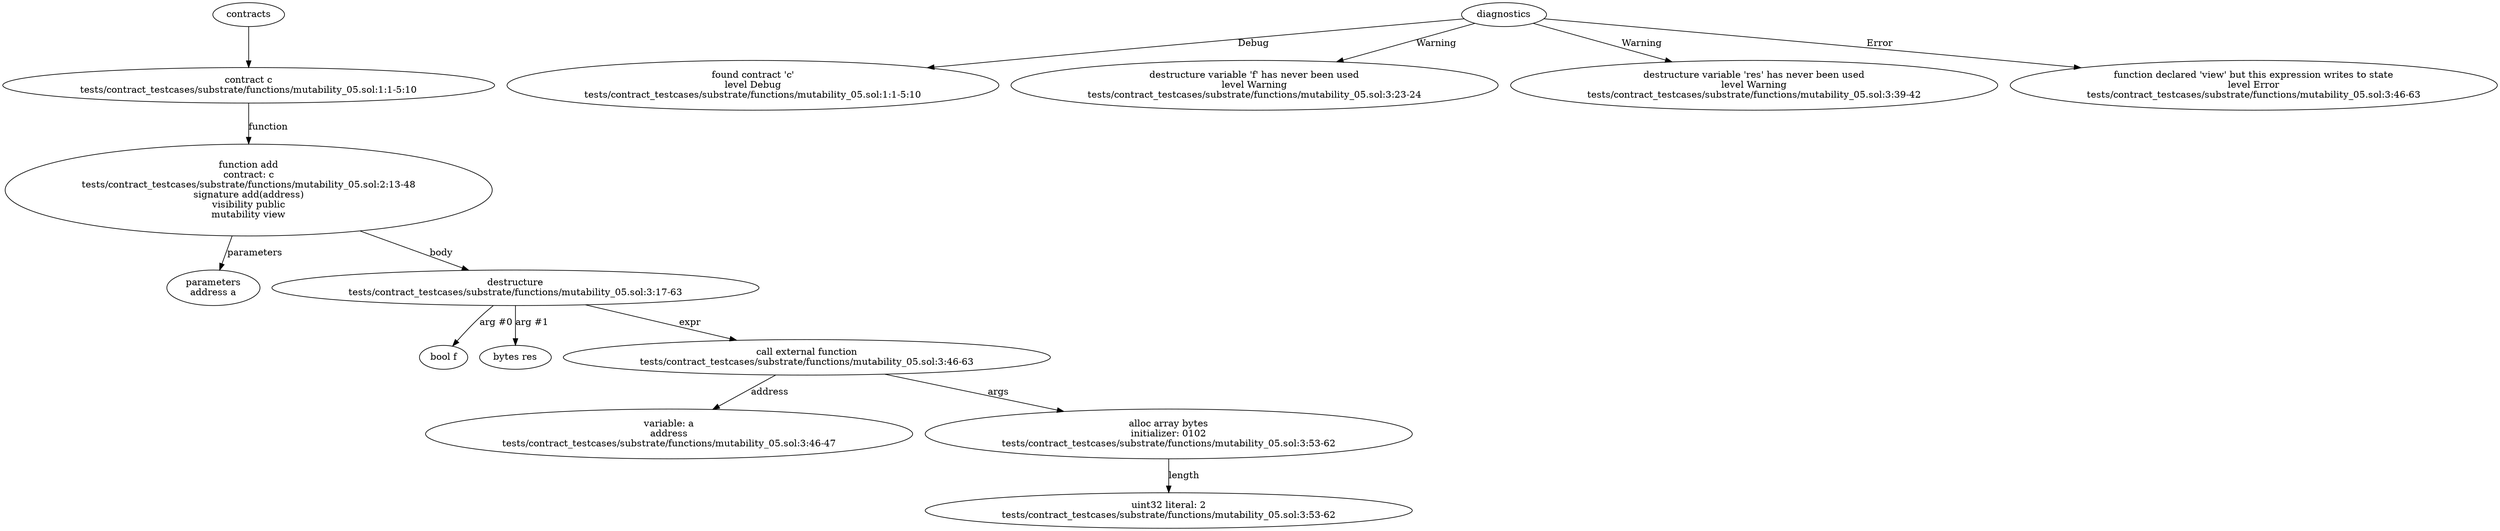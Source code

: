 strict digraph "tests/contract_testcases/substrate/functions/mutability_05.sol" {
	contract [label="contract c\ntests/contract_testcases/substrate/functions/mutability_05.sol:1:1-5:10"]
	add [label="function add\ncontract: c\ntests/contract_testcases/substrate/functions/mutability_05.sol:2:13-48\nsignature add(address)\nvisibility public\nmutability view"]
	parameters [label="parameters\naddress a"]
	destructure [label="destructure\ntests/contract_testcases/substrate/functions/mutability_05.sol:3:17-63"]
	param [label="bool f"]
	param_6 [label="bytes res"]
	call_external_function [label="call external function\ntests/contract_testcases/substrate/functions/mutability_05.sol:3:46-63"]
	variable [label="variable: a\naddress\ntests/contract_testcases/substrate/functions/mutability_05.sol:3:46-47"]
	alloc_array [label="alloc array bytes\ninitializer: 0102\ntests/contract_testcases/substrate/functions/mutability_05.sol:3:53-62"]
	number_literal [label="uint32 literal: 2\ntests/contract_testcases/substrate/functions/mutability_05.sol:3:53-62"]
	diagnostic [label="found contract 'c'\nlevel Debug\ntests/contract_testcases/substrate/functions/mutability_05.sol:1:1-5:10"]
	diagnostic_13 [label="destructure variable 'f' has never been used\nlevel Warning\ntests/contract_testcases/substrate/functions/mutability_05.sol:3:23-24"]
	diagnostic_14 [label="destructure variable 'res' has never been used\nlevel Warning\ntests/contract_testcases/substrate/functions/mutability_05.sol:3:39-42"]
	diagnostic_15 [label="function declared 'view' but this expression writes to state\nlevel Error\ntests/contract_testcases/substrate/functions/mutability_05.sol:3:46-63"]
	contracts -> contract
	contract -> add [label="function"]
	add -> parameters [label="parameters"]
	add -> destructure [label="body"]
	destructure -> param [label="arg #0"]
	destructure -> param_6 [label="arg #1"]
	destructure -> call_external_function [label="expr"]
	call_external_function -> variable [label="address"]
	call_external_function -> alloc_array [label="args"]
	alloc_array -> number_literal [label="length"]
	diagnostics -> diagnostic [label="Debug"]
	diagnostics -> diagnostic_13 [label="Warning"]
	diagnostics -> diagnostic_14 [label="Warning"]
	diagnostics -> diagnostic_15 [label="Error"]
}
